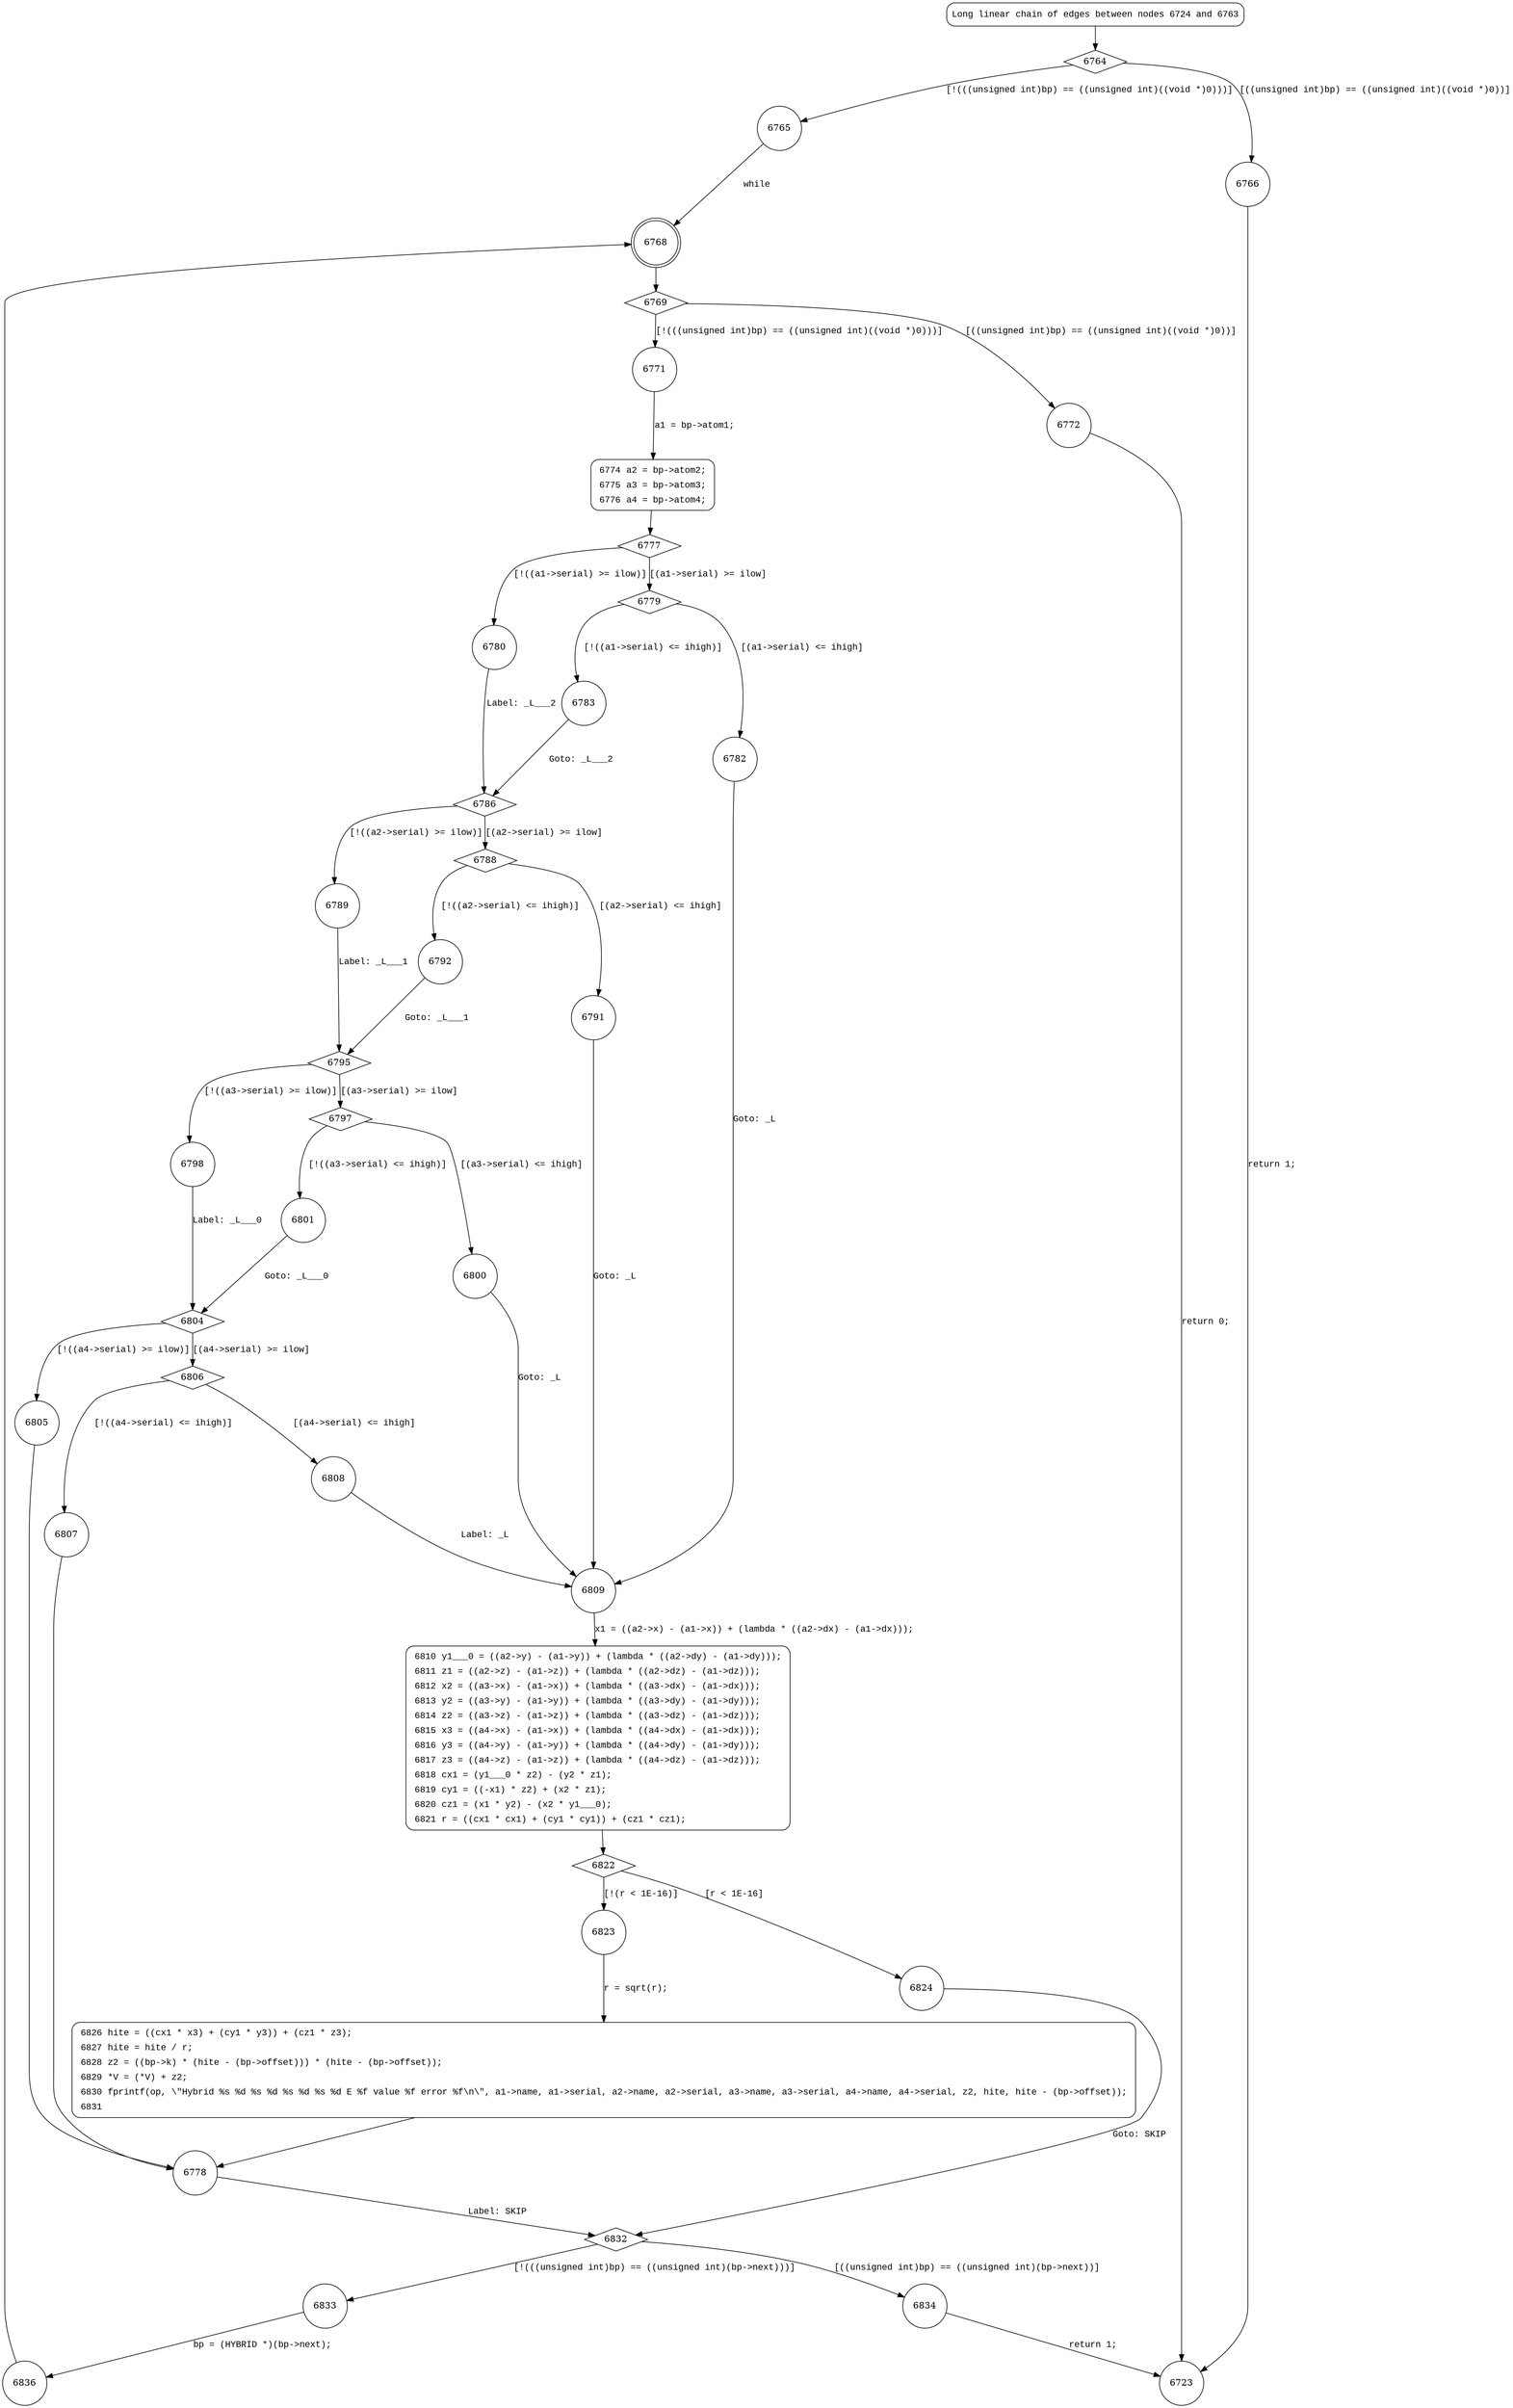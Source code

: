 digraph a_hybrid {
6764 [shape="diamond"]
6765 [shape="circle"]
6766 [shape="circle"]
6768 [shape="doublecircle"]
6769 [shape="diamond"]
6771 [shape="circle"]
6772 [shape="circle"]
6774 [shape="circle"]
6777 [shape="diamond"]
6780 [shape="circle"]
6779 [shape="diamond"]
6783 [shape="circle"]
6782 [shape="circle"]
6809 [shape="circle"]
6810 [shape="circle"]
6822 [shape="diamond"]
6823 [shape="circle"]
6824 [shape="circle"]
6832 [shape="diamond"]
6833 [shape="circle"]
6834 [shape="circle"]
6836 [shape="circle"]
6826 [shape="circle"]
6778 [shape="circle"]
6786 [shape="diamond"]
6789 [shape="circle"]
6788 [shape="diamond"]
6792 [shape="circle"]
6791 [shape="circle"]
6795 [shape="diamond"]
6798 [shape="circle"]
6797 [shape="diamond"]
6801 [shape="circle"]
6800 [shape="circle"]
6804 [shape="diamond"]
6805 [shape="circle"]
6806 [shape="diamond"]
6807 [shape="circle"]
6808 [shape="circle"]
6723 [shape="circle"]
6724 [style="filled,bold" penwidth="1" fillcolor="white" fontname="Courier New" shape="Mrecord" label="Long linear chain of edges between nodes 6724 and 6763"]
6724 -> 6764[label=""]
6774 [style="filled,bold" penwidth="1" fillcolor="white" fontname="Courier New" shape="Mrecord" label=<<table border="0" cellborder="0" cellpadding="3" bgcolor="white"><tr><td align="right">6774</td><td align="left">a2 = bp-&gt;atom2;</td></tr><tr><td align="right">6775</td><td align="left">a3 = bp-&gt;atom3;</td></tr><tr><td align="right">6776</td><td align="left">a4 = bp-&gt;atom4;</td></tr></table>>]
6774 -> 6777[label=""]
6810 [style="filled,bold" penwidth="1" fillcolor="white" fontname="Courier New" shape="Mrecord" label=<<table border="0" cellborder="0" cellpadding="3" bgcolor="white"><tr><td align="right">6810</td><td align="left">y1___0 = ((a2-&gt;y) - (a1-&gt;y)) + (lambda * ((a2-&gt;dy) - (a1-&gt;dy)));</td></tr><tr><td align="right">6811</td><td align="left">z1 = ((a2-&gt;z) - (a1-&gt;z)) + (lambda * ((a2-&gt;dz) - (a1-&gt;dz)));</td></tr><tr><td align="right">6812</td><td align="left">x2 = ((a3-&gt;x) - (a1-&gt;x)) + (lambda * ((a3-&gt;dx) - (a1-&gt;dx)));</td></tr><tr><td align="right">6813</td><td align="left">y2 = ((a3-&gt;y) - (a1-&gt;y)) + (lambda * ((a3-&gt;dy) - (a1-&gt;dy)));</td></tr><tr><td align="right">6814</td><td align="left">z2 = ((a3-&gt;z) - (a1-&gt;z)) + (lambda * ((a3-&gt;dz) - (a1-&gt;dz)));</td></tr><tr><td align="right">6815</td><td align="left">x3 = ((a4-&gt;x) - (a1-&gt;x)) + (lambda * ((a4-&gt;dx) - (a1-&gt;dx)));</td></tr><tr><td align="right">6816</td><td align="left">y3 = ((a4-&gt;y) - (a1-&gt;y)) + (lambda * ((a4-&gt;dy) - (a1-&gt;dy)));</td></tr><tr><td align="right">6817</td><td align="left">z3 = ((a4-&gt;z) - (a1-&gt;z)) + (lambda * ((a4-&gt;dz) - (a1-&gt;dz)));</td></tr><tr><td align="right">6818</td><td align="left">cx1 = (y1___0 * z2) - (y2 * z1);</td></tr><tr><td align="right">6819</td><td align="left">cy1 = ((-x1) * z2) + (x2 * z1);</td></tr><tr><td align="right">6820</td><td align="left">cz1 = (x1 * y2) - (x2 * y1___0);</td></tr><tr><td align="right">6821</td><td align="left">r = ((cx1 * cx1) + (cy1 * cy1)) + (cz1 * cz1);</td></tr></table>>]
6810 -> 6822[label=""]
6826 [style="filled,bold" penwidth="1" fillcolor="white" fontname="Courier New" shape="Mrecord" label=<<table border="0" cellborder="0" cellpadding="3" bgcolor="white"><tr><td align="right">6826</td><td align="left">hite = ((cx1 * x3) + (cy1 * y3)) + (cz1 * z3);</td></tr><tr><td align="right">6827</td><td align="left">hite = hite / r;</td></tr><tr><td align="right">6828</td><td align="left">z2 = ((bp-&gt;k) * (hite - (bp-&gt;offset))) * (hite - (bp-&gt;offset));</td></tr><tr><td align="right">6829</td><td align="left">*V = (*V) + z2;</td></tr><tr><td align="right">6830</td><td align="left">fprintf(op, \"Hybrid %s %d %s %d %s %d %s %d E %f value %f error %f\n\", a1-&gt;name, a1-&gt;serial, a2-&gt;name, a2-&gt;serial, a3-&gt;name, a3-&gt;serial, a4-&gt;name, a4-&gt;serial, z2, hite, hite - (bp-&gt;offset));</td></tr><tr><td align="right">6831</td><td align="left"></td></tr></table>>]
6826 -> 6778[label=""]
6764 -> 6765 [label="[!(((unsigned int)bp) == ((unsigned int)((void *)0)))]" fontname="Courier New"]
6764 -> 6766 [label="[((unsigned int)bp) == ((unsigned int)((void *)0))]" fontname="Courier New"]
6765 -> 6768 [label="while" fontname="Courier New"]
6768 -> 6769 [label="" fontname="Courier New"]
6769 -> 6771 [label="[!(((unsigned int)bp) == ((unsigned int)((void *)0)))]" fontname="Courier New"]
6769 -> 6772 [label="[((unsigned int)bp) == ((unsigned int)((void *)0))]" fontname="Courier New"]
6771 -> 6774 [label="a1 = bp->atom1;" fontname="Courier New"]
6777 -> 6780 [label="[!((a1->serial) >= ilow)]" fontname="Courier New"]
6777 -> 6779 [label="[(a1->serial) >= ilow]" fontname="Courier New"]
6779 -> 6783 [label="[!((a1->serial) <= ihigh)]" fontname="Courier New"]
6779 -> 6782 [label="[(a1->serial) <= ihigh]" fontname="Courier New"]
6809 -> 6810 [label="x1 = ((a2->x) - (a1->x)) + (lambda * ((a2->dx) - (a1->dx)));" fontname="Courier New"]
6822 -> 6823 [label="[!(r < 1E-16)]" fontname="Courier New"]
6822 -> 6824 [label="[r < 1E-16]" fontname="Courier New"]
6832 -> 6833 [label="[!(((unsigned int)bp) == ((unsigned int)(bp->next)))]" fontname="Courier New"]
6832 -> 6834 [label="[((unsigned int)bp) == ((unsigned int)(bp->next))]" fontname="Courier New"]
6833 -> 6836 [label="bp = (HYBRID *)(bp->next);" fontname="Courier New"]
6823 -> 6826 [label="r = sqrt(r);" fontname="Courier New"]
6778 -> 6832 [label="Label: SKIP" fontname="Courier New"]
6786 -> 6789 [label="[!((a2->serial) >= ilow)]" fontname="Courier New"]
6786 -> 6788 [label="[(a2->serial) >= ilow]" fontname="Courier New"]
6788 -> 6792 [label="[!((a2->serial) <= ihigh)]" fontname="Courier New"]
6788 -> 6791 [label="[(a2->serial) <= ihigh]" fontname="Courier New"]
6792 -> 6795 [label="Goto: _L___1" fontname="Courier New"]
6795 -> 6798 [label="[!((a3->serial) >= ilow)]" fontname="Courier New"]
6795 -> 6797 [label="[(a3->serial) >= ilow]" fontname="Courier New"]
6797 -> 6801 [label="[!((a3->serial) <= ihigh)]" fontname="Courier New"]
6797 -> 6800 [label="[(a3->serial) <= ihigh]" fontname="Courier New"]
6801 -> 6804 [label="Goto: _L___0" fontname="Courier New"]
6804 -> 6805 [label="[!((a4->serial) >= ilow)]" fontname="Courier New"]
6804 -> 6806 [label="[(a4->serial) >= ilow]" fontname="Courier New"]
6806 -> 6807 [label="[!((a4->serial) <= ihigh)]" fontname="Courier New"]
6806 -> 6808 [label="[(a4->serial) <= ihigh]" fontname="Courier New"]
6807 -> 6778 [label="" fontname="Courier New"]
6798 -> 6804 [label="Label: _L___0" fontname="Courier New"]
6780 -> 6786 [label="Label: _L___2" fontname="Courier New"]
6766 -> 6723 [label="return 1;" fontname="Courier New"]
6772 -> 6723 [label="return 0;" fontname="Courier New"]
6782 -> 6809 [label="Goto: _L" fontname="Courier New"]
6824 -> 6832 [label="Goto: SKIP" fontname="Courier New"]
6834 -> 6723 [label="return 1;" fontname="Courier New"]
6836 -> 6768 [label="" fontname="Courier New"]
6783 -> 6786 [label="Goto: _L___2" fontname="Courier New"]
6791 -> 6809 [label="Goto: _L" fontname="Courier New"]
6800 -> 6809 [label="Goto: _L" fontname="Courier New"]
6808 -> 6809 [label="Label: _L" fontname="Courier New"]
6805 -> 6778 [label="" fontname="Courier New"]
6789 -> 6795 [label="Label: _L___1" fontname="Courier New"]
}